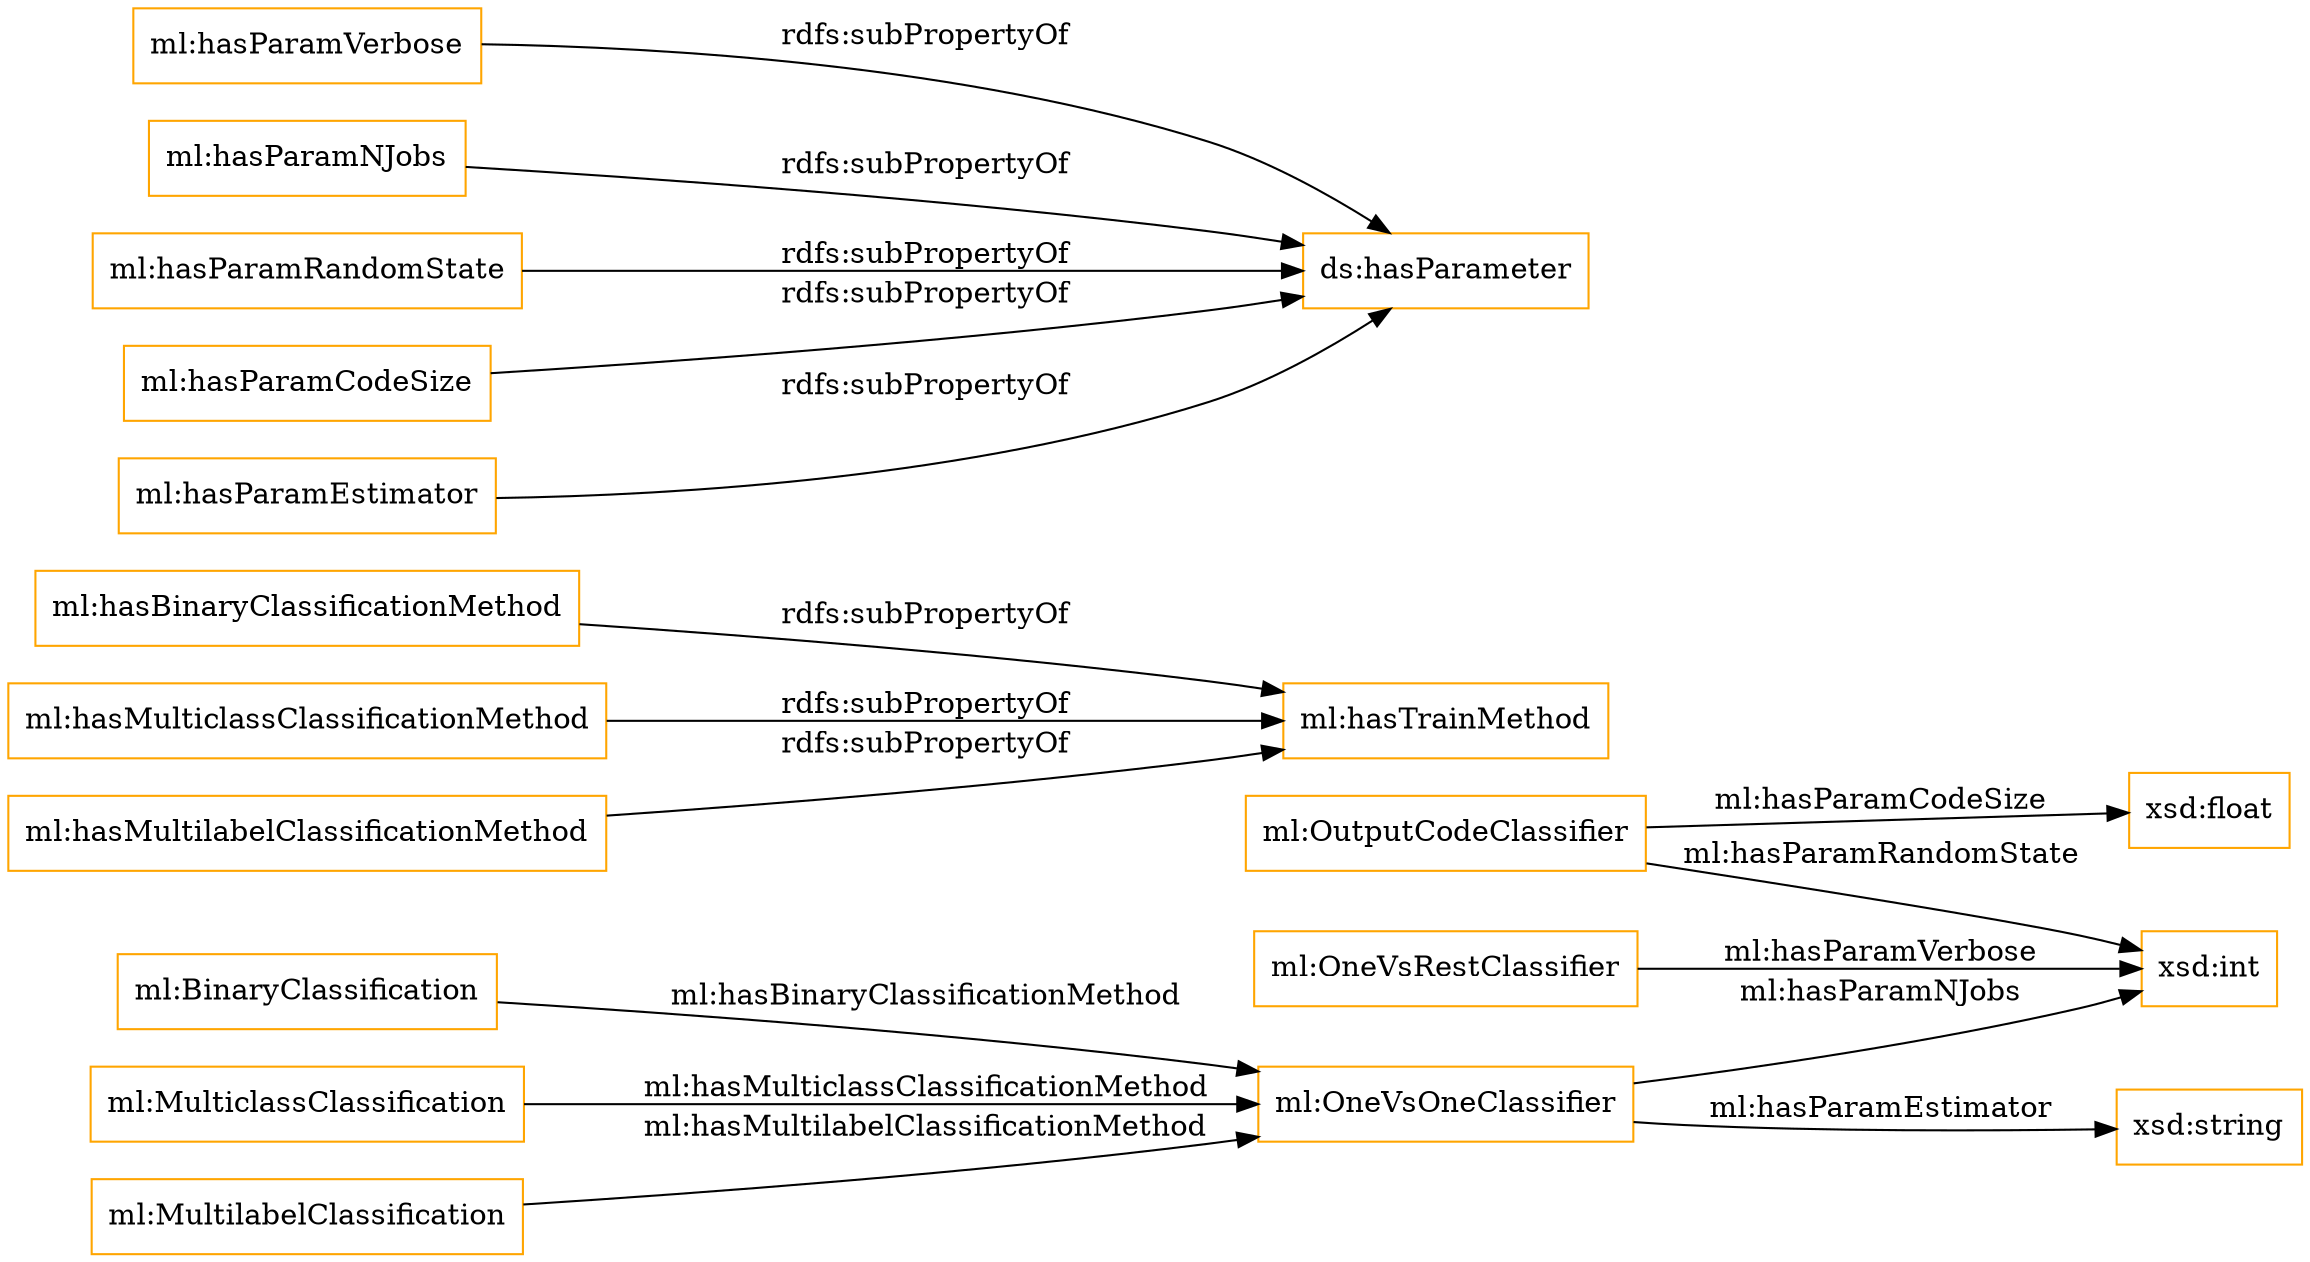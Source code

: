 digraph ar2dtool_diagram { 
rankdir=LR;
size="1501"
node [shape = rectangle, color="orange"]; "ml:BinaryClassification" "ml:OutputCodeClassifier" "ml:MulticlassClassification" "ml:MultilabelClassification" "ml:OneVsRestClassifier" "ml:OneVsOneClassifier" ; /*classes style*/
	"ml:hasBinaryClassificationMethod" -> "ml:hasTrainMethod" [ label = "rdfs:subPropertyOf" ];
	"ml:hasParamVerbose" -> "ds:hasParameter" [ label = "rdfs:subPropertyOf" ];
	"ml:hasParamNJobs" -> "ds:hasParameter" [ label = "rdfs:subPropertyOf" ];
	"ml:hasParamRandomState" -> "ds:hasParameter" [ label = "rdfs:subPropertyOf" ];
	"ml:hasMulticlassClassificationMethod" -> "ml:hasTrainMethod" [ label = "rdfs:subPropertyOf" ];
	"ml:hasParamCodeSize" -> "ds:hasParameter" [ label = "rdfs:subPropertyOf" ];
	"ml:hasMultilabelClassificationMethod" -> "ml:hasTrainMethod" [ label = "rdfs:subPropertyOf" ];
	"ml:hasParamEstimator" -> "ds:hasParameter" [ label = "rdfs:subPropertyOf" ];
	"ml:MultilabelClassification" -> "ml:OneVsOneClassifier" [ label = "ml:hasMultilabelClassificationMethod" ];
	"ml:BinaryClassification" -> "ml:OneVsOneClassifier" [ label = "ml:hasBinaryClassificationMethod" ];
	"ml:OutputCodeClassifier" -> "xsd:float" [ label = "ml:hasParamCodeSize" ];
	"ml:OneVsOneClassifier" -> "xsd:string" [ label = "ml:hasParamEstimator" ];
	"ml:OneVsOneClassifier" -> "xsd:int" [ label = "ml:hasParamNJobs" ];
	"ml:OneVsRestClassifier" -> "xsd:int" [ label = "ml:hasParamVerbose" ];
	"ml:OutputCodeClassifier" -> "xsd:int" [ label = "ml:hasParamRandomState" ];
	"ml:MulticlassClassification" -> "ml:OneVsOneClassifier" [ label = "ml:hasMulticlassClassificationMethod" ];

}

